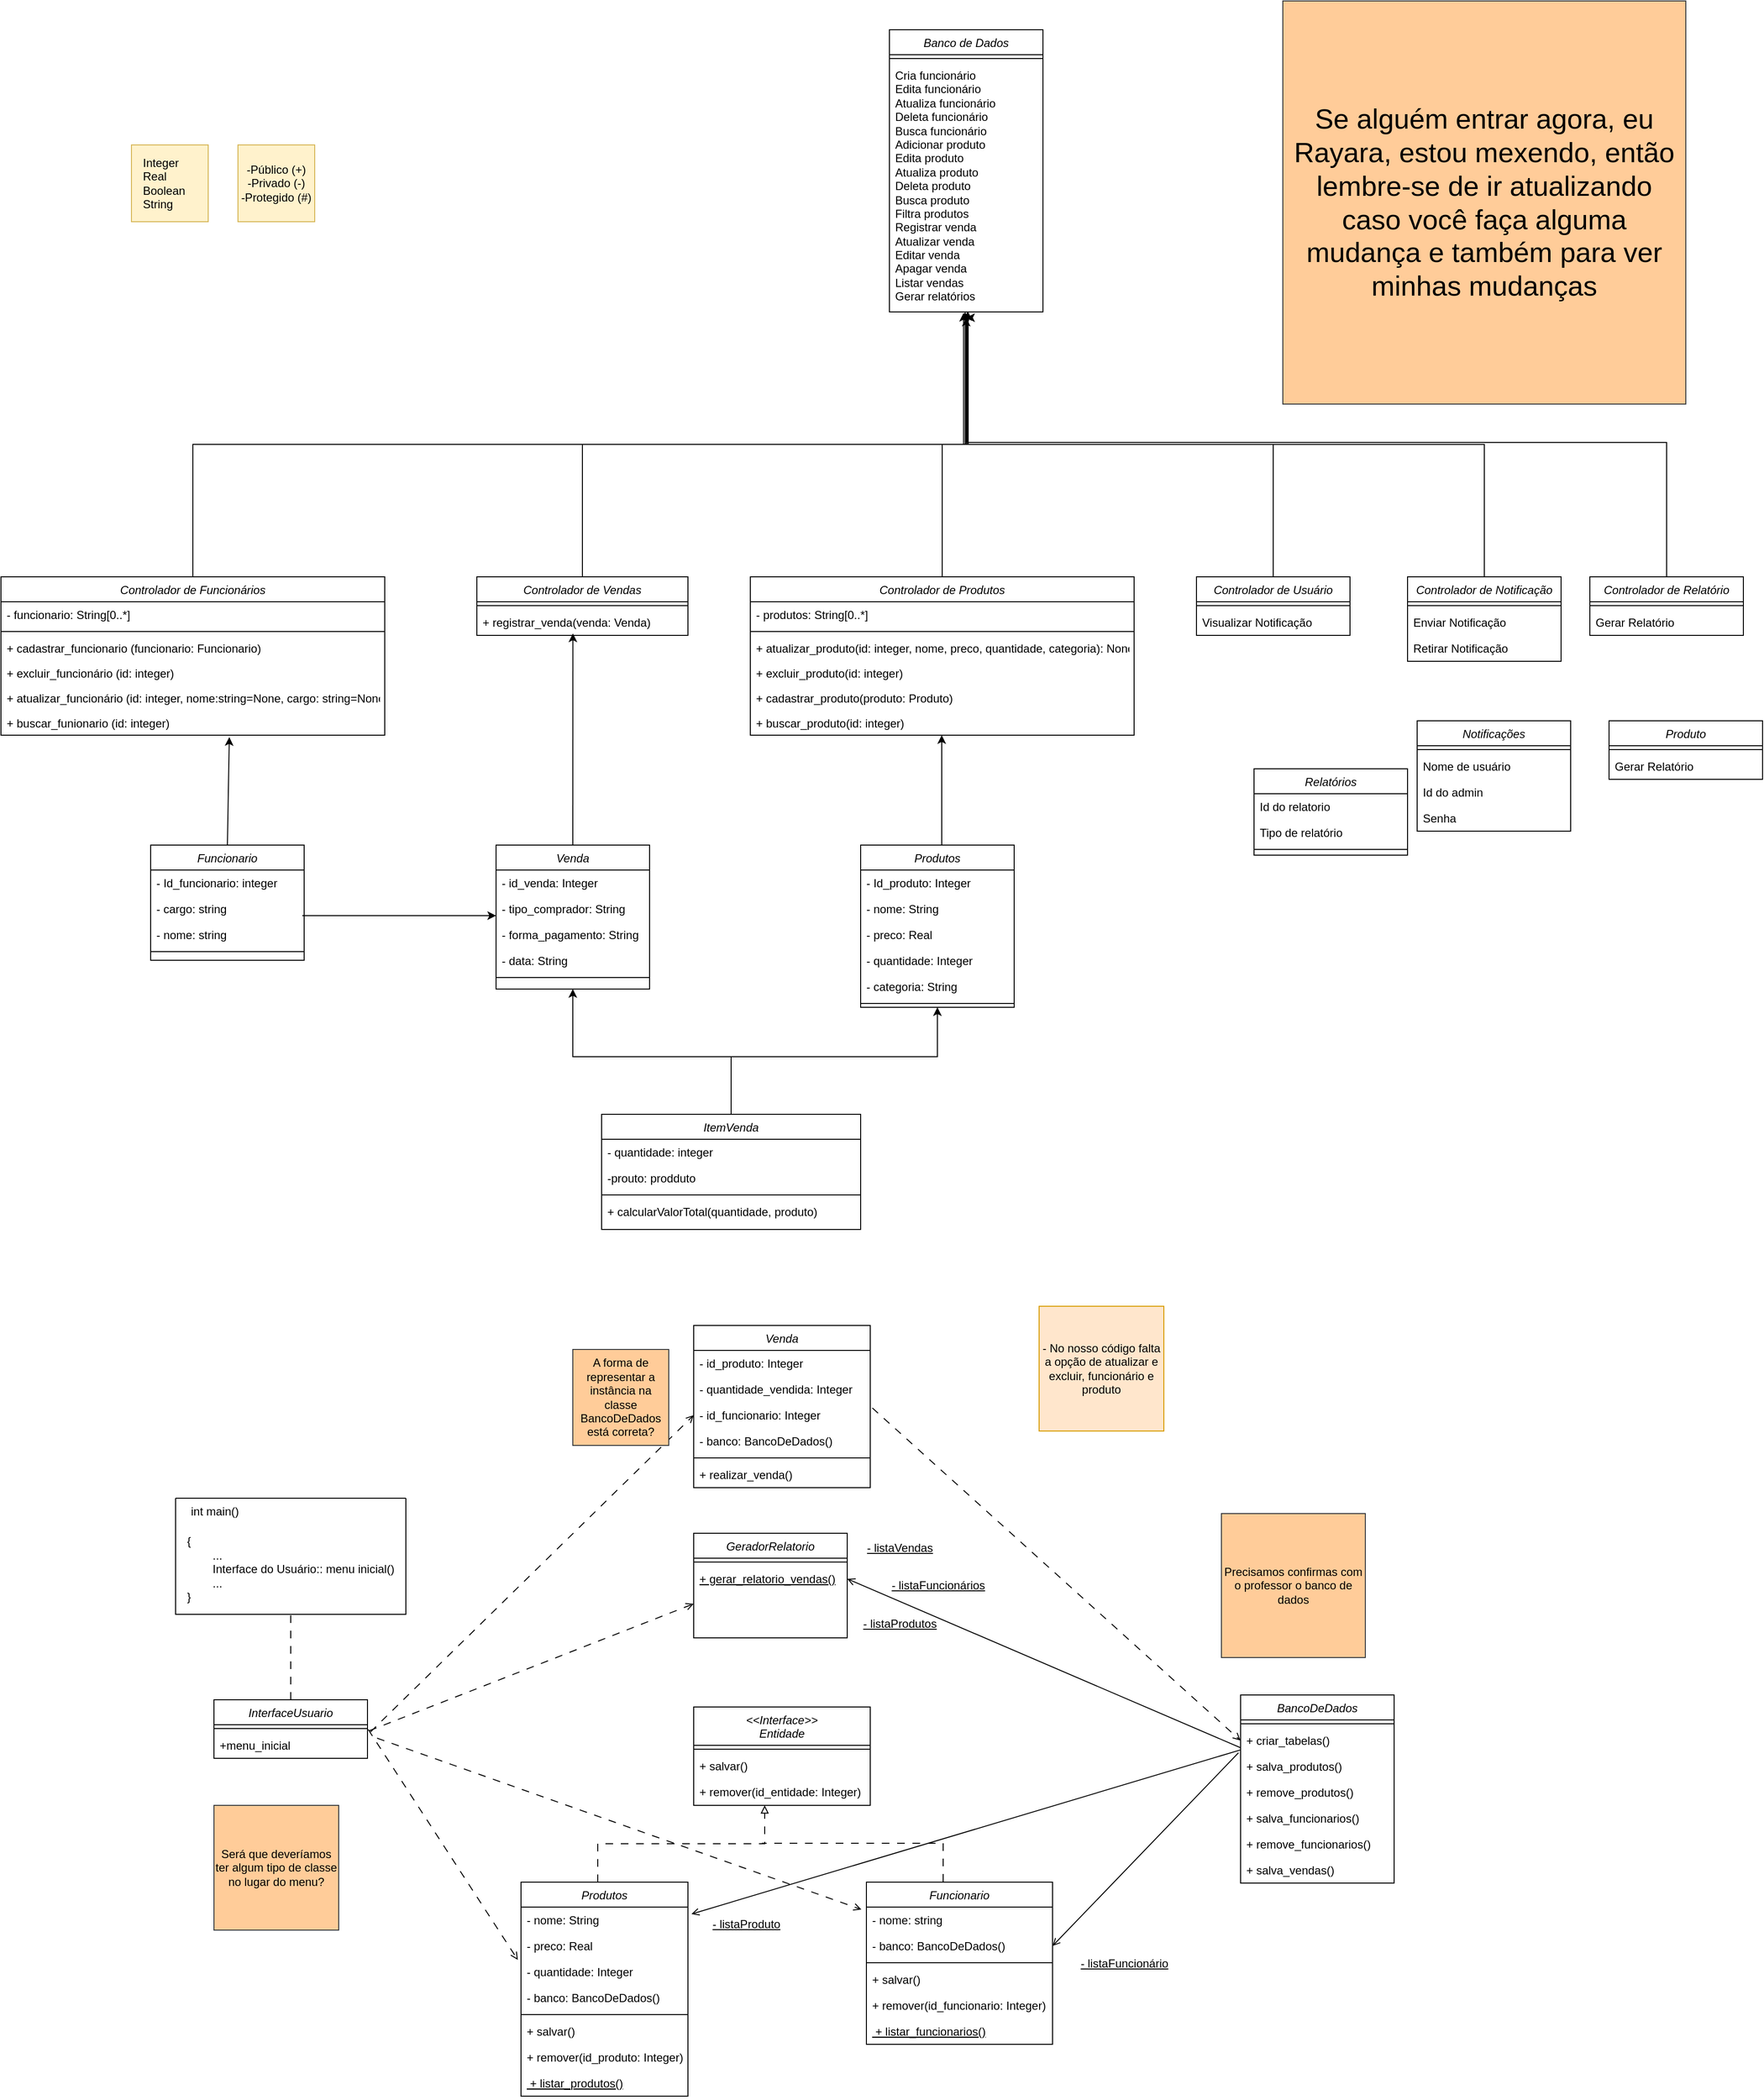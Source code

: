<mxfile version="24.8.9">
  <diagram id="C5RBs43oDa-KdzZeNtuy" name="Page-1">
    <mxGraphModel dx="878" dy="1684" grid="1" gridSize="10" guides="1" tooltips="1" connect="1" arrows="1" fold="1" page="1" pageScale="1" pageWidth="827" pageHeight="1169" math="0" shadow="0">
      <root>
        <mxCell id="WIyWlLk6GJQsqaUBKTNV-0" />
        <mxCell id="WIyWlLk6GJQsqaUBKTNV-1" parent="WIyWlLk6GJQsqaUBKTNV-0" />
        <mxCell id="_I3wtdHXXXUd3-tB5gvO-0" value="Controlador de Produtos" style="swimlane;fontStyle=2;align=center;verticalAlign=top;childLayout=stackLayout;horizontal=1;startSize=26;horizontalStack=0;resizeParent=1;resizeLast=0;collapsible=1;marginBottom=0;rounded=0;shadow=0;strokeWidth=1;" parent="WIyWlLk6GJQsqaUBKTNV-1" vertex="1">
          <mxGeometry x="795" y="160" width="400" height="165" as="geometry">
            <mxRectangle x="230" y="140" width="160" height="26" as="alternateBounds" />
          </mxGeometry>
        </mxCell>
        <mxCell id="_I3wtdHXXXUd3-tB5gvO-1" value="- produtos: String[0..*]" style="text;strokeColor=none;fillColor=none;align=left;verticalAlign=top;spacingLeft=4;spacingRight=4;overflow=hidden;rotatable=0;points=[[0,0.5],[1,0.5]];portConstraint=eastwest;" parent="_I3wtdHXXXUd3-tB5gvO-0" vertex="1">
          <mxGeometry y="26" width="400" height="27" as="geometry" />
        </mxCell>
        <mxCell id="_I3wtdHXXXUd3-tB5gvO-2" value="" style="line;html=1;strokeWidth=1;align=left;verticalAlign=middle;spacingTop=-1;spacingLeft=3;spacingRight=3;rotatable=0;labelPosition=right;points=[];portConstraint=eastwest;" parent="_I3wtdHXXXUd3-tB5gvO-0" vertex="1">
          <mxGeometry y="53" width="400" height="8" as="geometry" />
        </mxCell>
        <mxCell id="_I3wtdHXXXUd3-tB5gvO-3" value="+ atualizar_produto(id: integer, nome, preco, quantidade, categoria): None" style="text;align=left;verticalAlign=top;spacingLeft=4;spacingRight=4;overflow=hidden;rotatable=0;points=[[0,0.5],[1,0.5]];portConstraint=eastwest;rounded=0;shadow=0;html=0;" parent="_I3wtdHXXXUd3-tB5gvO-0" vertex="1">
          <mxGeometry y="61" width="400" height="26" as="geometry" />
        </mxCell>
        <mxCell id="_I3wtdHXXXUd3-tB5gvO-4" value="+ excluir_produto(id: integer)" style="text;align=left;verticalAlign=top;spacingLeft=4;spacingRight=4;overflow=hidden;rotatable=0;points=[[0,0.5],[1,0.5]];portConstraint=eastwest;rounded=0;shadow=0;html=0;" parent="_I3wtdHXXXUd3-tB5gvO-0" vertex="1">
          <mxGeometry y="87" width="400" height="26" as="geometry" />
        </mxCell>
        <mxCell id="_I3wtdHXXXUd3-tB5gvO-5" value="+ cadastrar_produto(produto: Produto)" style="text;align=left;verticalAlign=top;spacingLeft=4;spacingRight=4;overflow=hidden;rotatable=0;points=[[0,0.5],[1,0.5]];portConstraint=eastwest;" parent="_I3wtdHXXXUd3-tB5gvO-0" vertex="1">
          <mxGeometry y="113" width="400" height="26" as="geometry" />
        </mxCell>
        <mxCell id="_I3wtdHXXXUd3-tB5gvO-6" value="+ buscar_produto(id: integer) " style="text;align=left;verticalAlign=top;spacingLeft=4;spacingRight=4;overflow=hidden;rotatable=0;points=[[0,0.5],[1,0.5]];portConstraint=eastwest;" parent="_I3wtdHXXXUd3-tB5gvO-0" vertex="1">
          <mxGeometry y="139" width="400" height="26" as="geometry" />
        </mxCell>
        <mxCell id="_I3wtdHXXXUd3-tB5gvO-7" value="Controlador de Funcionários" style="swimlane;fontStyle=2;align=center;verticalAlign=top;childLayout=stackLayout;horizontal=1;startSize=26;horizontalStack=0;resizeParent=1;resizeLast=0;collapsible=1;marginBottom=0;rounded=0;shadow=0;strokeWidth=1;" parent="WIyWlLk6GJQsqaUBKTNV-1" vertex="1">
          <mxGeometry x="14" y="160" width="400" height="165" as="geometry">
            <mxRectangle x="230" y="140" width="160" height="26" as="alternateBounds" />
          </mxGeometry>
        </mxCell>
        <mxCell id="_I3wtdHXXXUd3-tB5gvO-8" value="- funcionario: String[0..*]" style="text;strokeColor=none;fillColor=none;align=left;verticalAlign=top;spacingLeft=4;spacingRight=4;overflow=hidden;rotatable=0;points=[[0,0.5],[1,0.5]];portConstraint=eastwest;" parent="_I3wtdHXXXUd3-tB5gvO-7" vertex="1">
          <mxGeometry y="26" width="400" height="27" as="geometry" />
        </mxCell>
        <mxCell id="_I3wtdHXXXUd3-tB5gvO-9" value="" style="line;html=1;strokeWidth=1;align=left;verticalAlign=middle;spacingTop=-1;spacingLeft=3;spacingRight=3;rotatable=0;labelPosition=right;points=[];portConstraint=eastwest;" parent="_I3wtdHXXXUd3-tB5gvO-7" vertex="1">
          <mxGeometry y="53" width="400" height="8" as="geometry" />
        </mxCell>
        <mxCell id="_I3wtdHXXXUd3-tB5gvO-10" value="+ cadastrar_funcionario (funcionario: Funcionario)" style="text;align=left;verticalAlign=top;spacingLeft=4;spacingRight=4;overflow=hidden;rotatable=0;points=[[0,0.5],[1,0.5]];portConstraint=eastwest;" parent="_I3wtdHXXXUd3-tB5gvO-7" vertex="1">
          <mxGeometry y="61" width="400" height="26" as="geometry" />
        </mxCell>
        <mxCell id="_I3wtdHXXXUd3-tB5gvO-11" value="+ excluir_funcionário (id: integer)" style="text;align=left;verticalAlign=top;spacingLeft=4;spacingRight=4;overflow=hidden;rotatable=0;points=[[0,0.5],[1,0.5]];portConstraint=eastwest;rounded=0;shadow=0;html=0;" parent="_I3wtdHXXXUd3-tB5gvO-7" vertex="1">
          <mxGeometry y="87" width="400" height="26" as="geometry" />
        </mxCell>
        <mxCell id="_I3wtdHXXXUd3-tB5gvO-12" value="+ atualizar_funcionário (id: integer, nome:string=None, cargo: string=None)" style="text;align=left;verticalAlign=top;spacingLeft=4;spacingRight=4;overflow=hidden;rotatable=0;points=[[0,0.5],[1,0.5]];portConstraint=eastwest;rounded=0;shadow=0;html=0;" parent="_I3wtdHXXXUd3-tB5gvO-7" vertex="1">
          <mxGeometry y="113" width="400" height="26" as="geometry" />
        </mxCell>
        <mxCell id="_I3wtdHXXXUd3-tB5gvO-13" value="+ buscar_funionario (id: integer)" style="text;align=left;verticalAlign=top;spacingLeft=4;spacingRight=4;overflow=hidden;rotatable=0;points=[[0,0.5],[1,0.5]];portConstraint=eastwest;rounded=0;shadow=0;html=0;" parent="_I3wtdHXXXUd3-tB5gvO-7" vertex="1">
          <mxGeometry y="139" width="400" height="26" as="geometry" />
        </mxCell>
        <mxCell id="_I3wtdHXXXUd3-tB5gvO-14" value="Controlador de Vendas" style="swimlane;fontStyle=2;align=center;verticalAlign=top;childLayout=stackLayout;horizontal=1;startSize=26;horizontalStack=0;resizeParent=1;resizeLast=0;collapsible=1;marginBottom=0;rounded=0;shadow=0;strokeWidth=1;" parent="WIyWlLk6GJQsqaUBKTNV-1" vertex="1">
          <mxGeometry x="510" y="160" width="220" height="61" as="geometry">
            <mxRectangle x="240" y="200" width="160" height="26" as="alternateBounds" />
          </mxGeometry>
        </mxCell>
        <mxCell id="_I3wtdHXXXUd3-tB5gvO-15" value="" style="line;html=1;strokeWidth=1;align=left;verticalAlign=middle;spacingTop=-1;spacingLeft=3;spacingRight=3;rotatable=0;labelPosition=right;points=[];portConstraint=eastwest;" parent="_I3wtdHXXXUd3-tB5gvO-14" vertex="1">
          <mxGeometry y="26" width="220" height="8" as="geometry" />
        </mxCell>
        <mxCell id="_I3wtdHXXXUd3-tB5gvO-16" value="+ registrar_venda(venda: Venda)" style="text;strokeColor=none;fillColor=none;align=left;verticalAlign=top;spacingLeft=4;spacingRight=4;overflow=hidden;rotatable=0;points=[[0,0.5],[1,0.5]];portConstraint=eastwest;" parent="_I3wtdHXXXUd3-tB5gvO-14" vertex="1">
          <mxGeometry y="34" width="220" height="27" as="geometry" />
        </mxCell>
        <mxCell id="_I3wtdHXXXUd3-tB5gvO-17" value="Controlador de Notificação" style="swimlane;fontStyle=2;align=center;verticalAlign=top;childLayout=stackLayout;horizontal=1;startSize=26;horizontalStack=0;resizeParent=1;resizeLast=0;collapsible=1;marginBottom=0;rounded=0;shadow=0;strokeWidth=1;" parent="WIyWlLk6GJQsqaUBKTNV-1" vertex="1">
          <mxGeometry x="1480" y="160" width="160" height="88" as="geometry">
            <mxRectangle x="240" y="200" width="160" height="26" as="alternateBounds" />
          </mxGeometry>
        </mxCell>
        <mxCell id="_I3wtdHXXXUd3-tB5gvO-18" value="" style="line;html=1;strokeWidth=1;align=left;verticalAlign=middle;spacingTop=-1;spacingLeft=3;spacingRight=3;rotatable=0;labelPosition=right;points=[];portConstraint=eastwest;" parent="_I3wtdHXXXUd3-tB5gvO-17" vertex="1">
          <mxGeometry y="26" width="160" height="8" as="geometry" />
        </mxCell>
        <mxCell id="_I3wtdHXXXUd3-tB5gvO-19" value="Enviar Notificação" style="text;strokeColor=none;fillColor=none;align=left;verticalAlign=top;spacingLeft=4;spacingRight=4;overflow=hidden;rotatable=0;points=[[0,0.5],[1,0.5]];portConstraint=eastwest;" parent="_I3wtdHXXXUd3-tB5gvO-17" vertex="1">
          <mxGeometry y="34" width="160" height="27" as="geometry" />
        </mxCell>
        <mxCell id="_I3wtdHXXXUd3-tB5gvO-20" value="Retirar Notificação" style="text;strokeColor=none;fillColor=none;align=left;verticalAlign=top;spacingLeft=4;spacingRight=4;overflow=hidden;rotatable=0;points=[[0,0.5],[1,0.5]];portConstraint=eastwest;" parent="_I3wtdHXXXUd3-tB5gvO-17" vertex="1">
          <mxGeometry y="61" width="160" height="27" as="geometry" />
        </mxCell>
        <mxCell id="_I3wtdHXXXUd3-tB5gvO-21" value="Controlador de Usuário" style="swimlane;fontStyle=2;align=center;verticalAlign=top;childLayout=stackLayout;horizontal=1;startSize=26;horizontalStack=0;resizeParent=1;resizeLast=0;collapsible=1;marginBottom=0;rounded=0;shadow=0;strokeWidth=1;" parent="WIyWlLk6GJQsqaUBKTNV-1" vertex="1">
          <mxGeometry x="1260" y="160" width="160" height="61" as="geometry">
            <mxRectangle x="240" y="200" width="160" height="26" as="alternateBounds" />
          </mxGeometry>
        </mxCell>
        <mxCell id="_I3wtdHXXXUd3-tB5gvO-22" value="" style="line;html=1;strokeWidth=1;align=left;verticalAlign=middle;spacingTop=-1;spacingLeft=3;spacingRight=3;rotatable=0;labelPosition=right;points=[];portConstraint=eastwest;" parent="_I3wtdHXXXUd3-tB5gvO-21" vertex="1">
          <mxGeometry y="26" width="160" height="8" as="geometry" />
        </mxCell>
        <mxCell id="_I3wtdHXXXUd3-tB5gvO-23" value="Visualizar Notificação" style="text;strokeColor=none;fillColor=none;align=left;verticalAlign=top;spacingLeft=4;spacingRight=4;overflow=hidden;rotatable=0;points=[[0,0.5],[1,0.5]];portConstraint=eastwest;" parent="_I3wtdHXXXUd3-tB5gvO-21" vertex="1">
          <mxGeometry y="34" width="160" height="27" as="geometry" />
        </mxCell>
        <mxCell id="I9rmAQICTZ3IYjPyF-Hz-8" style="edgeStyle=orthogonalEdgeStyle;rounded=0;orthogonalLoop=1;jettySize=auto;html=1;" parent="WIyWlLk6GJQsqaUBKTNV-1" source="_I3wtdHXXXUd3-tB5gvO-24" edge="1">
          <mxGeometry relative="1" as="geometry">
            <mxPoint x="1020" y="-110.0" as="targetPoint" />
            <Array as="points">
              <mxPoint x="1750" y="20" />
              <mxPoint x="1021" y="20" />
              <mxPoint x="1021" y="-110" />
            </Array>
          </mxGeometry>
        </mxCell>
        <mxCell id="_I3wtdHXXXUd3-tB5gvO-24" value="Controlador de Relatório" style="swimlane;fontStyle=2;align=center;verticalAlign=top;childLayout=stackLayout;horizontal=1;startSize=26;horizontalStack=0;resizeParent=1;resizeLast=0;collapsible=1;marginBottom=0;rounded=0;shadow=0;strokeWidth=1;" parent="WIyWlLk6GJQsqaUBKTNV-1" vertex="1">
          <mxGeometry x="1670" y="160" width="160" height="61" as="geometry">
            <mxRectangle x="230" y="140" width="160" height="26" as="alternateBounds" />
          </mxGeometry>
        </mxCell>
        <mxCell id="_I3wtdHXXXUd3-tB5gvO-25" value="" style="line;html=1;strokeWidth=1;align=left;verticalAlign=middle;spacingTop=-1;spacingLeft=3;spacingRight=3;rotatable=0;labelPosition=right;points=[];portConstraint=eastwest;" parent="_I3wtdHXXXUd3-tB5gvO-24" vertex="1">
          <mxGeometry y="26" width="160" height="8" as="geometry" />
        </mxCell>
        <mxCell id="_I3wtdHXXXUd3-tB5gvO-26" value="Gerar Relatório" style="text;strokeColor=none;fillColor=none;align=left;verticalAlign=top;spacingLeft=4;spacingRight=4;overflow=hidden;rotatable=0;points=[[0,0.5],[1,0.5]];portConstraint=eastwest;" parent="_I3wtdHXXXUd3-tB5gvO-24" vertex="1">
          <mxGeometry y="34" width="160" height="27" as="geometry" />
        </mxCell>
        <mxCell id="_I3wtdHXXXUd3-tB5gvO-27" value="Notificações" style="swimlane;fontStyle=2;align=center;verticalAlign=top;childLayout=stackLayout;horizontal=1;startSize=26;horizontalStack=0;resizeParent=1;resizeLast=0;collapsible=1;marginBottom=0;rounded=0;shadow=0;strokeWidth=1;" parent="WIyWlLk6GJQsqaUBKTNV-1" vertex="1">
          <mxGeometry x="1490" y="310" width="160" height="115" as="geometry">
            <mxRectangle x="240" y="200" width="160" height="26" as="alternateBounds" />
          </mxGeometry>
        </mxCell>
        <mxCell id="_I3wtdHXXXUd3-tB5gvO-28" value="" style="line;html=1;strokeWidth=1;align=left;verticalAlign=middle;spacingTop=-1;spacingLeft=3;spacingRight=3;rotatable=0;labelPosition=right;points=[];portConstraint=eastwest;" parent="_I3wtdHXXXUd3-tB5gvO-27" vertex="1">
          <mxGeometry y="26" width="160" height="8" as="geometry" />
        </mxCell>
        <mxCell id="_I3wtdHXXXUd3-tB5gvO-29" value="Nome de usuário" style="text;strokeColor=none;fillColor=none;align=left;verticalAlign=top;spacingLeft=4;spacingRight=4;overflow=hidden;rotatable=0;points=[[0,0.5],[1,0.5]];portConstraint=eastwest;" parent="_I3wtdHXXXUd3-tB5gvO-27" vertex="1">
          <mxGeometry y="34" width="160" height="27" as="geometry" />
        </mxCell>
        <mxCell id="_I3wtdHXXXUd3-tB5gvO-30" value="Id do admin" style="text;strokeColor=none;fillColor=none;align=left;verticalAlign=top;spacingLeft=4;spacingRight=4;overflow=hidden;rotatable=0;points=[[0,0.5],[1,0.5]];portConstraint=eastwest;" parent="_I3wtdHXXXUd3-tB5gvO-27" vertex="1">
          <mxGeometry y="61" width="160" height="27" as="geometry" />
        </mxCell>
        <mxCell id="_I3wtdHXXXUd3-tB5gvO-31" value="Senha" style="text;strokeColor=none;fillColor=none;align=left;verticalAlign=top;spacingLeft=4;spacingRight=4;overflow=hidden;rotatable=0;points=[[0,0.5],[1,0.5]];portConstraint=eastwest;" parent="_I3wtdHXXXUd3-tB5gvO-27" vertex="1">
          <mxGeometry y="88" width="160" height="27" as="geometry" />
        </mxCell>
        <mxCell id="_I3wtdHXXXUd3-tB5gvO-32" value="Venda" style="swimlane;fontStyle=2;align=center;verticalAlign=top;childLayout=stackLayout;horizontal=1;startSize=26;horizontalStack=0;resizeParent=1;resizeLast=0;collapsible=1;marginBottom=0;rounded=0;shadow=0;strokeWidth=1;" parent="WIyWlLk6GJQsqaUBKTNV-1" vertex="1">
          <mxGeometry x="530" y="439.5" width="160" height="150" as="geometry">
            <mxRectangle x="230" y="140" width="160" height="26" as="alternateBounds" />
          </mxGeometry>
        </mxCell>
        <mxCell id="_I3wtdHXXXUd3-tB5gvO-33" value="- id_venda: Integer" style="text;strokeColor=none;fillColor=none;align=left;verticalAlign=top;spacingLeft=4;spacingRight=4;overflow=hidden;rotatable=0;points=[[0,0.5],[1,0.5]];portConstraint=eastwest;" parent="_I3wtdHXXXUd3-tB5gvO-32" vertex="1">
          <mxGeometry y="26" width="160" height="27" as="geometry" />
        </mxCell>
        <mxCell id="_I3wtdHXXXUd3-tB5gvO-34" value="- tipo_comprador: String" style="text;strokeColor=none;fillColor=none;align=left;verticalAlign=top;spacingLeft=4;spacingRight=4;overflow=hidden;rotatable=0;points=[[0,0.5],[1,0.5]];portConstraint=eastwest;" parent="_I3wtdHXXXUd3-tB5gvO-32" vertex="1">
          <mxGeometry y="53" width="160" height="27" as="geometry" />
        </mxCell>
        <mxCell id="_I3wtdHXXXUd3-tB5gvO-35" value="- forma_pagamento: String" style="text;strokeColor=none;fillColor=none;align=left;verticalAlign=top;spacingLeft=4;spacingRight=4;overflow=hidden;rotatable=0;points=[[0,0.5],[1,0.5]];portConstraint=eastwest;" parent="_I3wtdHXXXUd3-tB5gvO-32" vertex="1">
          <mxGeometry y="80" width="160" height="27" as="geometry" />
        </mxCell>
        <mxCell id="_I3wtdHXXXUd3-tB5gvO-36" value="- data: String" style="text;strokeColor=none;fillColor=none;align=left;verticalAlign=top;spacingLeft=4;spacingRight=4;overflow=hidden;rotatable=0;points=[[0,0.5],[1,0.5]];portConstraint=eastwest;" parent="_I3wtdHXXXUd3-tB5gvO-32" vertex="1">
          <mxGeometry y="107" width="160" height="27" as="geometry" />
        </mxCell>
        <mxCell id="_I3wtdHXXXUd3-tB5gvO-37" value="" style="line;html=1;strokeWidth=1;align=left;verticalAlign=middle;spacingTop=-1;spacingLeft=3;spacingRight=3;rotatable=0;labelPosition=right;points=[];portConstraint=eastwest;" parent="_I3wtdHXXXUd3-tB5gvO-32" vertex="1">
          <mxGeometry y="134" width="160" height="8" as="geometry" />
        </mxCell>
        <mxCell id="_I3wtdHXXXUd3-tB5gvO-38" value="Produtos" style="swimlane;fontStyle=2;align=center;verticalAlign=top;childLayout=stackLayout;horizontal=1;startSize=26;horizontalStack=0;resizeParent=1;resizeLast=0;collapsible=1;marginBottom=0;rounded=0;shadow=0;strokeWidth=1;" parent="WIyWlLk6GJQsqaUBKTNV-1" vertex="1">
          <mxGeometry x="910" y="439.5" width="160" height="169" as="geometry">
            <mxRectangle x="230" y="140" width="160" height="26" as="alternateBounds" />
          </mxGeometry>
        </mxCell>
        <mxCell id="_I3wtdHXXXUd3-tB5gvO-39" value="- Id_produto: Integer" style="text;strokeColor=none;fillColor=none;align=left;verticalAlign=top;spacingLeft=4;spacingRight=4;overflow=hidden;rotatable=0;points=[[0,0.5],[1,0.5]];portConstraint=eastwest;" parent="_I3wtdHXXXUd3-tB5gvO-38" vertex="1">
          <mxGeometry y="26" width="160" height="27" as="geometry" />
        </mxCell>
        <mxCell id="_I3wtdHXXXUd3-tB5gvO-40" value="- nome: String" style="text;strokeColor=none;fillColor=none;align=left;verticalAlign=top;spacingLeft=4;spacingRight=4;overflow=hidden;rotatable=0;points=[[0,0.5],[1,0.5]];portConstraint=eastwest;" parent="_I3wtdHXXXUd3-tB5gvO-38" vertex="1">
          <mxGeometry y="53" width="160" height="27" as="geometry" />
        </mxCell>
        <mxCell id="_I3wtdHXXXUd3-tB5gvO-41" value="- preco: Real" style="text;strokeColor=none;fillColor=none;align=left;verticalAlign=top;spacingLeft=4;spacingRight=4;overflow=hidden;rotatable=0;points=[[0,0.5],[1,0.5]];portConstraint=eastwest;" parent="_I3wtdHXXXUd3-tB5gvO-38" vertex="1">
          <mxGeometry y="80" width="160" height="27" as="geometry" />
        </mxCell>
        <mxCell id="_I3wtdHXXXUd3-tB5gvO-42" value="- quantidade: Integer" style="text;strokeColor=none;fillColor=none;align=left;verticalAlign=top;spacingLeft=4;spacingRight=4;overflow=hidden;rotatable=0;points=[[0,0.5],[1,0.5]];portConstraint=eastwest;" parent="_I3wtdHXXXUd3-tB5gvO-38" vertex="1">
          <mxGeometry y="107" width="160" height="27" as="geometry" />
        </mxCell>
        <mxCell id="_I3wtdHXXXUd3-tB5gvO-43" value="- categoria: String" style="text;strokeColor=none;fillColor=none;align=left;verticalAlign=top;spacingLeft=4;spacingRight=4;overflow=hidden;rotatable=0;points=[[0,0.5],[1,0.5]];portConstraint=eastwest;" parent="_I3wtdHXXXUd3-tB5gvO-38" vertex="1">
          <mxGeometry y="134" width="160" height="27" as="geometry" />
        </mxCell>
        <mxCell id="_I3wtdHXXXUd3-tB5gvO-44" value="" style="line;html=1;strokeWidth=1;align=left;verticalAlign=middle;spacingTop=-1;spacingLeft=3;spacingRight=3;rotatable=0;labelPosition=right;points=[];portConstraint=eastwest;" parent="_I3wtdHXXXUd3-tB5gvO-38" vertex="1">
          <mxGeometry y="161" width="160" height="8" as="geometry" />
        </mxCell>
        <mxCell id="_I3wtdHXXXUd3-tB5gvO-45" value="Funcionario" style="swimlane;fontStyle=2;align=center;verticalAlign=top;childLayout=stackLayout;horizontal=1;startSize=26;horizontalStack=0;resizeParent=1;resizeLast=0;collapsible=1;marginBottom=0;rounded=0;shadow=0;strokeWidth=1;" parent="WIyWlLk6GJQsqaUBKTNV-1" vertex="1">
          <mxGeometry x="170" y="439.5" width="160" height="120" as="geometry">
            <mxRectangle x="230" y="140" width="160" height="26" as="alternateBounds" />
          </mxGeometry>
        </mxCell>
        <mxCell id="_I3wtdHXXXUd3-tB5gvO-46" value="- Id_funcionario: integer" style="text;strokeColor=none;fillColor=none;align=left;verticalAlign=top;spacingLeft=4;spacingRight=4;overflow=hidden;rotatable=0;points=[[0,0.5],[1,0.5]];portConstraint=eastwest;" parent="_I3wtdHXXXUd3-tB5gvO-45" vertex="1">
          <mxGeometry y="26" width="160" height="27" as="geometry" />
        </mxCell>
        <mxCell id="_I3wtdHXXXUd3-tB5gvO-47" value="- cargo: string" style="text;strokeColor=none;fillColor=none;align=left;verticalAlign=top;spacingLeft=4;spacingRight=4;overflow=hidden;rotatable=0;points=[[0,0.5],[1,0.5]];portConstraint=eastwest;" parent="_I3wtdHXXXUd3-tB5gvO-45" vertex="1">
          <mxGeometry y="53" width="160" height="27" as="geometry" />
        </mxCell>
        <mxCell id="_I3wtdHXXXUd3-tB5gvO-48" value="- nome: string" style="text;strokeColor=none;fillColor=none;align=left;verticalAlign=top;spacingLeft=4;spacingRight=4;overflow=hidden;rotatable=0;points=[[0,0.5],[1,0.5]];portConstraint=eastwest;" parent="_I3wtdHXXXUd3-tB5gvO-45" vertex="1">
          <mxGeometry y="80" width="160" height="27" as="geometry" />
        </mxCell>
        <mxCell id="_I3wtdHXXXUd3-tB5gvO-49" value="" style="line;html=1;strokeWidth=1;align=left;verticalAlign=middle;spacingTop=-1;spacingLeft=3;spacingRight=3;rotatable=0;labelPosition=right;points=[];portConstraint=eastwest;" parent="_I3wtdHXXXUd3-tB5gvO-45" vertex="1">
          <mxGeometry y="107" width="160" height="8" as="geometry" />
        </mxCell>
        <mxCell id="_I3wtdHXXXUd3-tB5gvO-224" value="" style="whiteSpace=wrap;html=1;aspect=fixed;fillColor=#fff2cc;strokeColor=#d6b656;" parent="WIyWlLk6GJQsqaUBKTNV-1" vertex="1">
          <mxGeometry x="150" y="-290" width="80" height="80" as="geometry" />
        </mxCell>
        <mxCell id="_I3wtdHXXXUd3-tB5gvO-223" value="Integer&lt;div&gt;Real&lt;/div&gt;&lt;div&gt;Boolean&lt;/div&gt;&lt;div&gt;String&lt;/div&gt;" style="text;html=1;align=left;verticalAlign=middle;whiteSpace=wrap;rounded=0;" parent="WIyWlLk6GJQsqaUBKTNV-1" vertex="1">
          <mxGeometry x="160" y="-280" width="60" height="60" as="geometry" />
        </mxCell>
        <mxCell id="_I3wtdHXXXUd3-tB5gvO-52" value="Relatórios" style="swimlane;fontStyle=2;align=center;verticalAlign=top;childLayout=stackLayout;horizontal=1;startSize=26;horizontalStack=0;resizeParent=1;resizeLast=0;collapsible=1;marginBottom=0;rounded=0;shadow=0;strokeWidth=1;" parent="WIyWlLk6GJQsqaUBKTNV-1" vertex="1">
          <mxGeometry x="1320" y="360" width="160" height="90" as="geometry">
            <mxRectangle x="230" y="140" width="160" height="26" as="alternateBounds" />
          </mxGeometry>
        </mxCell>
        <mxCell id="_I3wtdHXXXUd3-tB5gvO-53" value="Id do relatorio" style="text;strokeColor=none;fillColor=none;align=left;verticalAlign=top;spacingLeft=4;spacingRight=4;overflow=hidden;rotatable=0;points=[[0,0.5],[1,0.5]];portConstraint=eastwest;" parent="_I3wtdHXXXUd3-tB5gvO-52" vertex="1">
          <mxGeometry y="26" width="160" height="27" as="geometry" />
        </mxCell>
        <mxCell id="_I3wtdHXXXUd3-tB5gvO-54" value="Tipo de relatório" style="text;strokeColor=none;fillColor=none;align=left;verticalAlign=top;spacingLeft=4;spacingRight=4;overflow=hidden;rotatable=0;points=[[0,0.5],[1,0.5]];portConstraint=eastwest;" parent="_I3wtdHXXXUd3-tB5gvO-52" vertex="1">
          <mxGeometry y="53" width="160" height="27" as="geometry" />
        </mxCell>
        <mxCell id="_I3wtdHXXXUd3-tB5gvO-55" value="" style="line;html=1;strokeWidth=1;align=left;verticalAlign=middle;spacingTop=-1;spacingLeft=3;spacingRight=3;rotatable=0;labelPosition=right;points=[];portConstraint=eastwest;" parent="_I3wtdHXXXUd3-tB5gvO-52" vertex="1">
          <mxGeometry y="80" width="160" height="8" as="geometry" />
        </mxCell>
        <mxCell id="_I3wtdHXXXUd3-tB5gvO-50" value="" style="whiteSpace=wrap;html=1;aspect=fixed;fillColor=#fff2cc;strokeColor=#d6b656;" parent="WIyWlLk6GJQsqaUBKTNV-1" vertex="1">
          <mxGeometry x="150" y="-290" width="80" height="80" as="geometry" />
        </mxCell>
        <mxCell id="_I3wtdHXXXUd3-tB5gvO-56" value="Banco de Dados" style="swimlane;fontStyle=2;align=center;verticalAlign=top;childLayout=stackLayout;horizontal=1;startSize=26;horizontalStack=0;resizeParent=1;resizeLast=0;collapsible=1;marginBottom=0;rounded=0;shadow=0;strokeWidth=1;" parent="WIyWlLk6GJQsqaUBKTNV-1" vertex="1">
          <mxGeometry x="940" y="-410" width="160" height="294" as="geometry">
            <mxRectangle x="230" y="140" width="160" height="26" as="alternateBounds" />
          </mxGeometry>
        </mxCell>
        <mxCell id="_I3wtdHXXXUd3-tB5gvO-57" value="" style="line;html=1;strokeWidth=1;align=left;verticalAlign=middle;spacingTop=-1;spacingLeft=3;spacingRight=3;rotatable=0;labelPosition=right;points=[];portConstraint=eastwest;" parent="_I3wtdHXXXUd3-tB5gvO-56" vertex="1">
          <mxGeometry y="26" width="160" height="8" as="geometry" />
        </mxCell>
        <mxCell id="_I3wtdHXXXUd3-tB5gvO-58" value="Cria funcionário&lt;div&gt;Edita funcionário&lt;/div&gt;&lt;div&gt;Atualiza funcionário&lt;/div&gt;&lt;div&gt;Deleta funcionário&lt;/div&gt;&lt;div&gt;Busca funcionário&lt;/div&gt;&lt;div&gt;Adicionar produto&lt;/div&gt;&lt;div&gt;Edita produto&lt;/div&gt;&lt;div&gt;Atualiza produto&lt;/div&gt;&lt;div&gt;Deleta produto&lt;/div&gt;&lt;div&gt;Busca produto&lt;/div&gt;&lt;div&gt;Filtra produtos&lt;/div&gt;&lt;div&gt;Registrar venda&lt;/div&gt;&lt;div&gt;Atualizar venda&lt;/div&gt;&lt;div&gt;Editar venda&lt;/div&gt;&lt;div&gt;Apagar venda&lt;/div&gt;&lt;div&gt;Listar vendas&lt;/div&gt;&lt;div&gt;Gerar relatórios&lt;/div&gt;" style="text;strokeColor=none;fillColor=none;align=left;verticalAlign=top;spacingLeft=4;spacingRight=4;overflow=hidden;rotatable=0;points=[[0,0.5],[1,0.5]];portConstraint=eastwest;whiteSpace=wrap;html=1;" parent="_I3wtdHXXXUd3-tB5gvO-56" vertex="1">
          <mxGeometry y="34" width="160" height="260" as="geometry" />
        </mxCell>
        <mxCell id="_I3wtdHXXXUd3-tB5gvO-51" value="Integer&lt;div&gt;Real&lt;/div&gt;&lt;div&gt;Boolean&lt;/div&gt;&lt;div&gt;String&lt;/div&gt;" style="text;html=1;align=left;verticalAlign=middle;whiteSpace=wrap;rounded=0;" parent="WIyWlLk6GJQsqaUBKTNV-1" vertex="1">
          <mxGeometry x="160" y="-280" width="60" height="60" as="geometry" />
        </mxCell>
        <mxCell id="_I3wtdHXXXUd3-tB5gvO-65" style="edgeStyle=orthogonalEdgeStyle;rounded=0;orthogonalLoop=1;jettySize=auto;html=1;entryX=0.5;entryY=1;entryDx=0;entryDy=0;" parent="WIyWlLk6GJQsqaUBKTNV-1" source="_I3wtdHXXXUd3-tB5gvO-67" target="_I3wtdHXXXUd3-tB5gvO-32" edge="1">
          <mxGeometry relative="1" as="geometry">
            <Array as="points">
              <mxPoint x="775" y="660" />
              <mxPoint x="610" y="660" />
            </Array>
          </mxGeometry>
        </mxCell>
        <mxCell id="_I3wtdHXXXUd3-tB5gvO-66" style="edgeStyle=orthogonalEdgeStyle;rounded=0;orthogonalLoop=1;jettySize=auto;html=1;entryX=0.5;entryY=1;entryDx=0;entryDy=0;" parent="WIyWlLk6GJQsqaUBKTNV-1" source="_I3wtdHXXXUd3-tB5gvO-67" target="_I3wtdHXXXUd3-tB5gvO-38" edge="1">
          <mxGeometry relative="1" as="geometry">
            <mxPoint x="990" y="630" as="targetPoint" />
            <Array as="points">
              <mxPoint x="775" y="660" />
              <mxPoint x="990" y="660" />
            </Array>
          </mxGeometry>
        </mxCell>
        <mxCell id="_I3wtdHXXXUd3-tB5gvO-67" value="ItemVenda" style="swimlane;fontStyle=2;align=center;verticalAlign=top;childLayout=stackLayout;horizontal=1;startSize=26;horizontalStack=0;resizeParent=1;resizeLast=0;collapsible=1;marginBottom=0;rounded=0;shadow=0;strokeWidth=1;" parent="WIyWlLk6GJQsqaUBKTNV-1" vertex="1">
          <mxGeometry x="640" y="720" width="270" height="120" as="geometry">
            <mxRectangle x="230" y="140" width="160" height="26" as="alternateBounds" />
          </mxGeometry>
        </mxCell>
        <mxCell id="_I3wtdHXXXUd3-tB5gvO-68" value="- quantidade: integer" style="text;strokeColor=none;fillColor=none;align=left;verticalAlign=top;spacingLeft=4;spacingRight=4;overflow=hidden;rotatable=0;points=[[0,0.5],[1,0.5]];portConstraint=eastwest;" parent="_I3wtdHXXXUd3-tB5gvO-67" vertex="1">
          <mxGeometry y="26" width="270" height="27" as="geometry" />
        </mxCell>
        <mxCell id="_I3wtdHXXXUd3-tB5gvO-69" value="-prouto: prodduto" style="text;strokeColor=none;fillColor=none;align=left;verticalAlign=top;spacingLeft=4;spacingRight=4;overflow=hidden;rotatable=0;points=[[0,0.5],[1,0.5]];portConstraint=eastwest;" parent="_I3wtdHXXXUd3-tB5gvO-67" vertex="1">
          <mxGeometry y="53" width="270" height="27" as="geometry" />
        </mxCell>
        <mxCell id="_I3wtdHXXXUd3-tB5gvO-70" value="" style="line;html=1;strokeWidth=1;align=left;verticalAlign=middle;spacingTop=-1;spacingLeft=3;spacingRight=3;rotatable=0;labelPosition=right;points=[];portConstraint=eastwest;" parent="_I3wtdHXXXUd3-tB5gvO-67" vertex="1">
          <mxGeometry y="80" width="270" height="8" as="geometry" />
        </mxCell>
        <mxCell id="_I3wtdHXXXUd3-tB5gvO-71" value="+ calcularValorTotal(quantidade, produto)" style="text;strokeColor=none;fillColor=none;align=left;verticalAlign=top;spacingLeft=4;spacingRight=4;overflow=hidden;rotatable=0;points=[[0,0.5],[1,0.5]];portConstraint=eastwest;" parent="_I3wtdHXXXUd3-tB5gvO-67" vertex="1">
          <mxGeometry y="88" width="270" height="27" as="geometry" />
        </mxCell>
        <mxCell id="_I3wtdHXXXUd3-tB5gvO-61" value="" style="whiteSpace=wrap;html=1;aspect=fixed;fillColor=#fff2cc;strokeColor=#d6b656;" parent="WIyWlLk6GJQsqaUBKTNV-1" vertex="1">
          <mxGeometry x="261" y="-290" width="80" height="80" as="geometry" />
        </mxCell>
        <mxCell id="_I3wtdHXXXUd3-tB5gvO-74" style="edgeStyle=orthogonalEdgeStyle;rounded=0;orthogonalLoop=1;jettySize=auto;html=1;entryX=0.5;entryY=1;entryDx=0;entryDy=0;exitX=0.5;exitY=0;exitDx=0;exitDy=0;" parent="WIyWlLk6GJQsqaUBKTNV-1" source="_I3wtdHXXXUd3-tB5gvO-38" edge="1">
          <mxGeometry relative="1" as="geometry">
            <mxPoint x="995" y="430" as="sourcePoint" />
            <mxPoint x="994.5" y="325" as="targetPoint" />
            <Array as="points">
              <mxPoint x="995" y="440" />
            </Array>
          </mxGeometry>
        </mxCell>
        <mxCell id="_I3wtdHXXXUd3-tB5gvO-62" value="-Público (+)&lt;br&gt;-Privado (-)&lt;br&gt;-Protegido (#)" style="text;html=1;align=center;verticalAlign=middle;whiteSpace=wrap;rounded=0;" parent="WIyWlLk6GJQsqaUBKTNV-1" vertex="1">
          <mxGeometry x="261" y="-290" width="80" height="80" as="geometry" />
        </mxCell>
        <mxCell id="_I3wtdHXXXUd3-tB5gvO-75" value="" style="endArrow=classic;html=1;rounded=0;entryX=0.455;entryY=0.926;entryDx=0;entryDy=0;entryPerimeter=0;exitX=0.5;exitY=0;exitDx=0;exitDy=0;" parent="WIyWlLk6GJQsqaUBKTNV-1" source="_I3wtdHXXXUd3-tB5gvO-32" target="_I3wtdHXXXUd3-tB5gvO-16" edge="1">
          <mxGeometry width="50" height="50" relative="1" as="geometry">
            <mxPoint x="580" y="360" as="sourcePoint" />
            <mxPoint x="630" y="310" as="targetPoint" />
          </mxGeometry>
        </mxCell>
        <mxCell id="_I3wtdHXXXUd3-tB5gvO-76" value="" style="endArrow=classic;html=1;rounded=0;entryX=0.595;entryY=1.077;entryDx=0;entryDy=0;entryPerimeter=0;" parent="WIyWlLk6GJQsqaUBKTNV-1" target="_I3wtdHXXXUd3-tB5gvO-13" edge="1">
          <mxGeometry width="50" height="50" relative="1" as="geometry">
            <mxPoint x="250" y="440" as="sourcePoint" />
            <mxPoint x="300" y="390" as="targetPoint" />
          </mxGeometry>
        </mxCell>
        <mxCell id="_I3wtdHXXXUd3-tB5gvO-77" value="" style="endArrow=classic;html=1;rounded=0;exitX=0.988;exitY=0.759;exitDx=0;exitDy=0;exitPerimeter=0;entryX=0;entryY=0.759;entryDx=0;entryDy=0;entryPerimeter=0;" parent="WIyWlLk6GJQsqaUBKTNV-1" source="_I3wtdHXXXUd3-tB5gvO-47" target="_I3wtdHXXXUd3-tB5gvO-34" edge="1">
          <mxGeometry width="50" height="50" relative="1" as="geometry">
            <mxPoint x="410" y="540" as="sourcePoint" />
            <mxPoint x="460" y="490" as="targetPoint" />
          </mxGeometry>
        </mxCell>
        <mxCell id="_I3wtdHXXXUd3-tB5gvO-85" value="&amp;nbsp;" style="text;html=1;align=center;verticalAlign=middle;resizable=0;points=[];autosize=1;strokeColor=none;fillColor=none;" parent="WIyWlLk6GJQsqaUBKTNV-1" vertex="1">
          <mxGeometry x="1225" y="608" width="30" height="30" as="geometry" />
        </mxCell>
        <mxCell id="I9rmAQICTZ3IYjPyF-Hz-2" style="edgeStyle=orthogonalEdgeStyle;rounded=0;orthogonalLoop=1;jettySize=auto;html=1;entryX=0.513;entryY=1;entryDx=0;entryDy=0;entryPerimeter=0;" parent="WIyWlLk6GJQsqaUBKTNV-1" source="_I3wtdHXXXUd3-tB5gvO-7" target="_I3wtdHXXXUd3-tB5gvO-58" edge="1">
          <mxGeometry relative="1" as="geometry" />
        </mxCell>
        <mxCell id="I9rmAQICTZ3IYjPyF-Hz-3" style="edgeStyle=orthogonalEdgeStyle;rounded=0;orthogonalLoop=1;jettySize=auto;html=1;entryX=0.508;entryY=1;entryDx=0;entryDy=0;entryPerimeter=0;" parent="WIyWlLk6GJQsqaUBKTNV-1" source="_I3wtdHXXXUd3-tB5gvO-14" target="_I3wtdHXXXUd3-tB5gvO-58" edge="1">
          <mxGeometry relative="1" as="geometry" />
        </mxCell>
        <mxCell id="I9rmAQICTZ3IYjPyF-Hz-4" style="edgeStyle=orthogonalEdgeStyle;rounded=0;orthogonalLoop=1;jettySize=auto;html=1;entryX=0.5;entryY=1.023;entryDx=0;entryDy=0;entryPerimeter=0;" parent="WIyWlLk6GJQsqaUBKTNV-1" source="_I3wtdHXXXUd3-tB5gvO-0" target="_I3wtdHXXXUd3-tB5gvO-58" edge="1">
          <mxGeometry relative="1" as="geometry">
            <Array as="points">
              <mxPoint x="995" y="22" />
              <mxPoint x="1020" y="22" />
            </Array>
          </mxGeometry>
        </mxCell>
        <mxCell id="I9rmAQICTZ3IYjPyF-Hz-5" style="edgeStyle=orthogonalEdgeStyle;rounded=0;orthogonalLoop=1;jettySize=auto;html=1;entryX=0.483;entryY=1.004;entryDx=0;entryDy=0;entryPerimeter=0;" parent="WIyWlLk6GJQsqaUBKTNV-1" source="_I3wtdHXXXUd3-tB5gvO-21" target="_I3wtdHXXXUd3-tB5gvO-58" edge="1">
          <mxGeometry relative="1" as="geometry" />
        </mxCell>
        <mxCell id="I9rmAQICTZ3IYjPyF-Hz-6" style="edgeStyle=orthogonalEdgeStyle;rounded=0;orthogonalLoop=1;jettySize=auto;html=1;entryX=0.493;entryY=1;entryDx=0;entryDy=0;entryPerimeter=0;" parent="WIyWlLk6GJQsqaUBKTNV-1" source="_I3wtdHXXXUd3-tB5gvO-17" target="_I3wtdHXXXUd3-tB5gvO-58" edge="1">
          <mxGeometry relative="1" as="geometry" />
        </mxCell>
        <mxCell id="OVBkLCfnEWp9YMBtG4E_-0" value="Produto" style="swimlane;fontStyle=2;align=center;verticalAlign=top;childLayout=stackLayout;horizontal=1;startSize=26;horizontalStack=0;resizeParent=1;resizeLast=0;collapsible=1;marginBottom=0;rounded=0;shadow=0;strokeWidth=1;" vertex="1" parent="WIyWlLk6GJQsqaUBKTNV-1">
          <mxGeometry x="1690" y="310" width="160" height="61" as="geometry">
            <mxRectangle x="230" y="140" width="160" height="26" as="alternateBounds" />
          </mxGeometry>
        </mxCell>
        <mxCell id="OVBkLCfnEWp9YMBtG4E_-1" value="" style="line;html=1;strokeWidth=1;align=left;verticalAlign=middle;spacingTop=-1;spacingLeft=3;spacingRight=3;rotatable=0;labelPosition=right;points=[];portConstraint=eastwest;" vertex="1" parent="OVBkLCfnEWp9YMBtG4E_-0">
          <mxGeometry y="26" width="160" height="8" as="geometry" />
        </mxCell>
        <mxCell id="OVBkLCfnEWp9YMBtG4E_-2" value="Gerar Relatório" style="text;strokeColor=none;fillColor=none;align=left;verticalAlign=top;spacingLeft=4;spacingRight=4;overflow=hidden;rotatable=0;points=[[0,0.5],[1,0.5]];portConstraint=eastwest;" vertex="1" parent="OVBkLCfnEWp9YMBtG4E_-0">
          <mxGeometry y="34" width="160" height="27" as="geometry" />
        </mxCell>
        <mxCell id="OVBkLCfnEWp9YMBtG4E_-12" value="BancoDeDados" style="swimlane;fontStyle=2;align=center;verticalAlign=top;childLayout=stackLayout;horizontal=1;startSize=26;horizontalStack=0;resizeParent=1;resizeLast=0;collapsible=1;marginBottom=0;rounded=0;shadow=0;strokeWidth=1;" vertex="1" parent="WIyWlLk6GJQsqaUBKTNV-1">
          <mxGeometry x="1306" y="1325" width="160" height="196" as="geometry">
            <mxRectangle x="230" y="140" width="160" height="26" as="alternateBounds" />
          </mxGeometry>
        </mxCell>
        <mxCell id="OVBkLCfnEWp9YMBtG4E_-13" value="" style="line;html=1;strokeWidth=1;align=left;verticalAlign=middle;spacingTop=-1;spacingLeft=3;spacingRight=3;rotatable=0;labelPosition=right;points=[];portConstraint=eastwest;" vertex="1" parent="OVBkLCfnEWp9YMBtG4E_-12">
          <mxGeometry y="26" width="160" height="8" as="geometry" />
        </mxCell>
        <mxCell id="OVBkLCfnEWp9YMBtG4E_-84" value="+ criar_tabelas()" style="text;strokeColor=none;fillColor=none;align=left;verticalAlign=top;spacingLeft=4;spacingRight=4;overflow=hidden;rotatable=0;points=[[0,0.5],[1,0.5]];portConstraint=eastwest;fontStyle=0" vertex="1" parent="OVBkLCfnEWp9YMBtG4E_-12">
          <mxGeometry y="34" width="160" height="27" as="geometry" />
        </mxCell>
        <mxCell id="OVBkLCfnEWp9YMBtG4E_-105" value="+ salva_produtos()" style="text;strokeColor=none;fillColor=none;align=left;verticalAlign=top;spacingLeft=4;spacingRight=4;overflow=hidden;rotatable=0;points=[[0,0.5],[1,0.5]];portConstraint=eastwest;fontStyle=0" vertex="1" parent="OVBkLCfnEWp9YMBtG4E_-12">
          <mxGeometry y="61" width="160" height="27" as="geometry" />
        </mxCell>
        <mxCell id="OVBkLCfnEWp9YMBtG4E_-107" value="+ remove_produtos()" style="text;strokeColor=none;fillColor=none;align=left;verticalAlign=top;spacingLeft=4;spacingRight=4;overflow=hidden;rotatable=0;points=[[0,0.5],[1,0.5]];portConstraint=eastwest;fontStyle=0" vertex="1" parent="OVBkLCfnEWp9YMBtG4E_-12">
          <mxGeometry y="88" width="160" height="27" as="geometry" />
        </mxCell>
        <mxCell id="OVBkLCfnEWp9YMBtG4E_-108" value="+ salva_funcionarios()" style="text;strokeColor=none;fillColor=none;align=left;verticalAlign=top;spacingLeft=4;spacingRight=4;overflow=hidden;rotatable=0;points=[[0,0.5],[1,0.5]];portConstraint=eastwest;fontStyle=0" vertex="1" parent="OVBkLCfnEWp9YMBtG4E_-12">
          <mxGeometry y="115" width="160" height="27" as="geometry" />
        </mxCell>
        <mxCell id="OVBkLCfnEWp9YMBtG4E_-109" value="+ remove_funcionarios()" style="text;strokeColor=none;fillColor=none;align=left;verticalAlign=top;spacingLeft=4;spacingRight=4;overflow=hidden;rotatable=0;points=[[0,0.5],[1,0.5]];portConstraint=eastwest;fontStyle=0" vertex="1" parent="OVBkLCfnEWp9YMBtG4E_-12">
          <mxGeometry y="142" width="160" height="27" as="geometry" />
        </mxCell>
        <mxCell id="OVBkLCfnEWp9YMBtG4E_-121" value="+ salva_vendas()" style="text;strokeColor=none;fillColor=none;align=left;verticalAlign=top;spacingLeft=4;spacingRight=4;overflow=hidden;rotatable=0;points=[[0,0.5],[1,0.5]];portConstraint=eastwest;fontStyle=0" vertex="1" parent="OVBkLCfnEWp9YMBtG4E_-12">
          <mxGeometry y="169" width="160" height="27" as="geometry" />
        </mxCell>
        <mxCell id="OVBkLCfnEWp9YMBtG4E_-26" value="Funcionario" style="swimlane;fontStyle=2;align=center;verticalAlign=top;childLayout=stackLayout;horizontal=1;startSize=26;horizontalStack=0;resizeParent=1;resizeLast=0;collapsible=1;marginBottom=0;rounded=0;shadow=0;strokeWidth=1;" vertex="1" parent="WIyWlLk6GJQsqaUBKTNV-1">
          <mxGeometry x="916" y="1520" width="194" height="169" as="geometry">
            <mxRectangle x="230" y="140" width="160" height="26" as="alternateBounds" />
          </mxGeometry>
        </mxCell>
        <mxCell id="OVBkLCfnEWp9YMBtG4E_-29" value="- nome: string" style="text;strokeColor=none;fillColor=none;align=left;verticalAlign=top;spacingLeft=4;spacingRight=4;overflow=hidden;rotatable=0;points=[[0,0.5],[1,0.5]];portConstraint=eastwest;" vertex="1" parent="OVBkLCfnEWp9YMBtG4E_-26">
          <mxGeometry y="26" width="194" height="27" as="geometry" />
        </mxCell>
        <mxCell id="OVBkLCfnEWp9YMBtG4E_-31" value="- banco: BancoDeDados()&#xa;" style="text;strokeColor=none;fillColor=none;align=left;verticalAlign=top;spacingLeft=4;spacingRight=4;overflow=hidden;rotatable=0;points=[[0,0.5],[1,0.5]];portConstraint=eastwest;" vertex="1" parent="OVBkLCfnEWp9YMBtG4E_-26">
          <mxGeometry y="53" width="194" height="27" as="geometry" />
        </mxCell>
        <mxCell id="OVBkLCfnEWp9YMBtG4E_-30" value="" style="line;html=1;strokeWidth=1;align=left;verticalAlign=middle;spacingTop=-1;spacingLeft=3;spacingRight=3;rotatable=0;labelPosition=right;points=[];portConstraint=eastwest;" vertex="1" parent="OVBkLCfnEWp9YMBtG4E_-26">
          <mxGeometry y="80" width="194" height="8" as="geometry" />
        </mxCell>
        <mxCell id="OVBkLCfnEWp9YMBtG4E_-82" value="+ salvar()" style="text;strokeColor=none;fillColor=none;align=left;verticalAlign=top;spacingLeft=4;spacingRight=4;overflow=hidden;rotatable=0;points=[[0,0.5],[1,0.5]];portConstraint=eastwest;fontStyle=0" vertex="1" parent="OVBkLCfnEWp9YMBtG4E_-26">
          <mxGeometry y="88" width="194" height="27" as="geometry" />
        </mxCell>
        <mxCell id="OVBkLCfnEWp9YMBtG4E_-83" value="+ remover(id_funcionario: Integer)" style="text;strokeColor=none;fillColor=none;align=left;verticalAlign=top;spacingLeft=4;spacingRight=4;overflow=hidden;rotatable=0;points=[[0,0.5],[1,0.5]];portConstraint=eastwest;fontStyle=0" vertex="1" parent="OVBkLCfnEWp9YMBtG4E_-26">
          <mxGeometry y="115" width="194" height="27" as="geometry" />
        </mxCell>
        <mxCell id="OVBkLCfnEWp9YMBtG4E_-32" value=" + listar_funcionarios()" style="text;strokeColor=none;fillColor=none;align=left;verticalAlign=top;spacingLeft=4;spacingRight=4;overflow=hidden;rotatable=0;points=[[0,0.5],[1,0.5]];portConstraint=eastwest;fontStyle=4" vertex="1" parent="OVBkLCfnEWp9YMBtG4E_-26">
          <mxGeometry y="142" width="194" height="27" as="geometry" />
        </mxCell>
        <mxCell id="OVBkLCfnEWp9YMBtG4E_-33" value="&lt;&lt;Interface&gt;&gt;&#xa;Entidade" style="swimlane;fontStyle=2;align=center;verticalAlign=top;childLayout=stackLayout;horizontal=1;startSize=40;horizontalStack=0;resizeParent=1;resizeLast=0;collapsible=1;marginBottom=0;rounded=0;shadow=0;strokeWidth=1;" vertex="1" parent="WIyWlLk6GJQsqaUBKTNV-1">
          <mxGeometry x="736" y="1337.5" width="184" height="102.5" as="geometry">
            <mxRectangle x="230" y="140" width="160" height="26" as="alternateBounds" />
          </mxGeometry>
        </mxCell>
        <mxCell id="OVBkLCfnEWp9YMBtG4E_-36" value="" style="line;html=1;strokeWidth=1;align=left;verticalAlign=middle;spacingTop=-1;spacingLeft=3;spacingRight=3;rotatable=0;labelPosition=right;points=[];portConstraint=eastwest;" vertex="1" parent="OVBkLCfnEWp9YMBtG4E_-33">
          <mxGeometry y="40" width="184" height="8" as="geometry" />
        </mxCell>
        <mxCell id="OVBkLCfnEWp9YMBtG4E_-34" value="+ salvar()" style="text;strokeColor=none;fillColor=none;align=left;verticalAlign=top;spacingLeft=4;spacingRight=4;overflow=hidden;rotatable=0;points=[[0,0.5],[1,0.5]];portConstraint=eastwest;fontStyle=0" vertex="1" parent="OVBkLCfnEWp9YMBtG4E_-33">
          <mxGeometry y="48" width="184" height="27" as="geometry" />
        </mxCell>
        <mxCell id="OVBkLCfnEWp9YMBtG4E_-35" value="+ remover(id_entidade: Integer)" style="text;strokeColor=none;fillColor=none;align=left;verticalAlign=top;spacingLeft=4;spacingRight=4;overflow=hidden;rotatable=0;points=[[0,0.5],[1,0.5]];portConstraint=eastwest;fontStyle=0" vertex="1" parent="OVBkLCfnEWp9YMBtG4E_-33">
          <mxGeometry y="75" width="184" height="27" as="geometry" />
        </mxCell>
        <mxCell id="OVBkLCfnEWp9YMBtG4E_-37" value="Produtos" style="swimlane;fontStyle=2;align=center;verticalAlign=top;childLayout=stackLayout;horizontal=1;startSize=26;horizontalStack=0;resizeParent=1;resizeLast=0;collapsible=1;marginBottom=0;rounded=0;shadow=0;strokeWidth=1;" vertex="1" parent="WIyWlLk6GJQsqaUBKTNV-1">
          <mxGeometry x="556" y="1520" width="174" height="223" as="geometry">
            <mxRectangle x="230" y="140" width="160" height="26" as="alternateBounds" />
          </mxGeometry>
        </mxCell>
        <mxCell id="OVBkLCfnEWp9YMBtG4E_-38" value="- nome: String" style="text;strokeColor=none;fillColor=none;align=left;verticalAlign=top;spacingLeft=4;spacingRight=4;overflow=hidden;rotatable=0;points=[[0,0.5],[1,0.5]];portConstraint=eastwest;" vertex="1" parent="OVBkLCfnEWp9YMBtG4E_-37">
          <mxGeometry y="26" width="174" height="27" as="geometry" />
        </mxCell>
        <mxCell id="OVBkLCfnEWp9YMBtG4E_-39" value="- preco: Real" style="text;strokeColor=none;fillColor=none;align=left;verticalAlign=top;spacingLeft=4;spacingRight=4;overflow=hidden;rotatable=0;points=[[0,0.5],[1,0.5]];portConstraint=eastwest;" vertex="1" parent="OVBkLCfnEWp9YMBtG4E_-37">
          <mxGeometry y="53" width="174" height="27" as="geometry" />
        </mxCell>
        <mxCell id="OVBkLCfnEWp9YMBtG4E_-40" value="- quantidade: Integer" style="text;strokeColor=none;fillColor=none;align=left;verticalAlign=top;spacingLeft=4;spacingRight=4;overflow=hidden;rotatable=0;points=[[0,0.5],[1,0.5]];portConstraint=eastwest;" vertex="1" parent="OVBkLCfnEWp9YMBtG4E_-37">
          <mxGeometry y="80" width="174" height="27" as="geometry" />
        </mxCell>
        <mxCell id="OVBkLCfnEWp9YMBtG4E_-41" value="- banco: BancoDeDados()&#xa;" style="text;strokeColor=none;fillColor=none;align=left;verticalAlign=top;spacingLeft=4;spacingRight=4;overflow=hidden;rotatable=0;points=[[0,0.5],[1,0.5]];portConstraint=eastwest;" vertex="1" parent="OVBkLCfnEWp9YMBtG4E_-37">
          <mxGeometry y="107" width="174" height="27" as="geometry" />
        </mxCell>
        <mxCell id="OVBkLCfnEWp9YMBtG4E_-42" value="" style="line;html=1;strokeWidth=1;align=left;verticalAlign=middle;spacingTop=-1;spacingLeft=3;spacingRight=3;rotatable=0;labelPosition=right;points=[];portConstraint=eastwest;" vertex="1" parent="OVBkLCfnEWp9YMBtG4E_-37">
          <mxGeometry y="134" width="174" height="8" as="geometry" />
        </mxCell>
        <mxCell id="OVBkLCfnEWp9YMBtG4E_-79" value="+ salvar()" style="text;strokeColor=none;fillColor=none;align=left;verticalAlign=top;spacingLeft=4;spacingRight=4;overflow=hidden;rotatable=0;points=[[0,0.5],[1,0.5]];portConstraint=eastwest;fontStyle=0" vertex="1" parent="OVBkLCfnEWp9YMBtG4E_-37">
          <mxGeometry y="142" width="174" height="27" as="geometry" />
        </mxCell>
        <mxCell id="OVBkLCfnEWp9YMBtG4E_-81" value="+ remover(id_produto: Integer)" style="text;strokeColor=none;fillColor=none;align=left;verticalAlign=top;spacingLeft=4;spacingRight=4;overflow=hidden;rotatable=0;points=[[0,0.5],[1,0.5]];portConstraint=eastwest;fontStyle=0" vertex="1" parent="OVBkLCfnEWp9YMBtG4E_-37">
          <mxGeometry y="169" width="174" height="27" as="geometry" />
        </mxCell>
        <mxCell id="OVBkLCfnEWp9YMBtG4E_-24" value=" + listar_produtos()" style="text;strokeColor=none;fillColor=none;align=left;verticalAlign=top;spacingLeft=4;spacingRight=4;overflow=hidden;rotatable=0;points=[[0,0.5],[1,0.5]];portConstraint=eastwest;fontStyle=4" vertex="1" parent="OVBkLCfnEWp9YMBtG4E_-37">
          <mxGeometry y="196" width="174" height="27" as="geometry" />
        </mxCell>
        <mxCell id="OVBkLCfnEWp9YMBtG4E_-43" value="GeradorRelatorio" style="swimlane;fontStyle=2;align=center;verticalAlign=top;childLayout=stackLayout;horizontal=1;startSize=26;horizontalStack=0;resizeParent=1;resizeLast=0;collapsible=1;marginBottom=0;rounded=0;shadow=0;strokeWidth=1;" vertex="1" parent="WIyWlLk6GJQsqaUBKTNV-1">
          <mxGeometry x="736" y="1156.5" width="160" height="109" as="geometry">
            <mxRectangle x="230" y="140" width="160" height="26" as="alternateBounds" />
          </mxGeometry>
        </mxCell>
        <mxCell id="OVBkLCfnEWp9YMBtG4E_-48" value="" style="line;html=1;strokeWidth=1;align=left;verticalAlign=middle;spacingTop=-1;spacingLeft=3;spacingRight=3;rotatable=0;labelPosition=right;points=[];portConstraint=eastwest;" vertex="1" parent="OVBkLCfnEWp9YMBtG4E_-43">
          <mxGeometry y="26" width="160" height="8" as="geometry" />
        </mxCell>
        <mxCell id="OVBkLCfnEWp9YMBtG4E_-49" value="+ gerar_relatorio_vendas()" style="text;strokeColor=none;fillColor=none;align=left;verticalAlign=top;spacingLeft=4;spacingRight=4;overflow=hidden;rotatable=0;points=[[0,0.5],[1,0.5]];portConstraint=eastwest;fontStyle=4" vertex="1" parent="OVBkLCfnEWp9YMBtG4E_-43">
          <mxGeometry y="34" width="160" height="27" as="geometry" />
        </mxCell>
        <mxCell id="OVBkLCfnEWp9YMBtG4E_-56" value="Venda" style="swimlane;fontStyle=2;align=center;verticalAlign=top;childLayout=stackLayout;horizontal=1;startSize=26;horizontalStack=0;resizeParent=1;resizeLast=0;collapsible=1;marginBottom=0;rounded=0;shadow=0;strokeWidth=1;" vertex="1" parent="WIyWlLk6GJQsqaUBKTNV-1">
          <mxGeometry x="736" y="940" width="184" height="169" as="geometry">
            <mxRectangle x="230" y="140" width="160" height="26" as="alternateBounds" />
          </mxGeometry>
        </mxCell>
        <mxCell id="OVBkLCfnEWp9YMBtG4E_-57" value="- id_produto: Integer" style="text;strokeColor=none;fillColor=none;align=left;verticalAlign=top;spacingLeft=4;spacingRight=4;overflow=hidden;rotatable=0;points=[[0,0.5],[1,0.5]];portConstraint=eastwest;" vertex="1" parent="OVBkLCfnEWp9YMBtG4E_-56">
          <mxGeometry y="26" width="184" height="27" as="geometry" />
        </mxCell>
        <mxCell id="OVBkLCfnEWp9YMBtG4E_-58" value="- quantidade_vendida: Integer" style="text;strokeColor=none;fillColor=none;align=left;verticalAlign=top;spacingLeft=4;spacingRight=4;overflow=hidden;rotatable=0;points=[[0,0.5],[1,0.5]];portConstraint=eastwest;" vertex="1" parent="OVBkLCfnEWp9YMBtG4E_-56">
          <mxGeometry y="53" width="184" height="27" as="geometry" />
        </mxCell>
        <mxCell id="OVBkLCfnEWp9YMBtG4E_-59" value="- id_funcionario: Integer" style="text;strokeColor=none;fillColor=none;align=left;verticalAlign=top;spacingLeft=4;spacingRight=4;overflow=hidden;rotatable=0;points=[[0,0.5],[1,0.5]];portConstraint=eastwest;" vertex="1" parent="OVBkLCfnEWp9YMBtG4E_-56">
          <mxGeometry y="80" width="184" height="27" as="geometry" />
        </mxCell>
        <mxCell id="OVBkLCfnEWp9YMBtG4E_-60" value="- banco: BancoDeDados()&#xa;" style="text;strokeColor=none;fillColor=none;align=left;verticalAlign=top;spacingLeft=4;spacingRight=4;overflow=hidden;rotatable=0;points=[[0,0.5],[1,0.5]];portConstraint=eastwest;" vertex="1" parent="OVBkLCfnEWp9YMBtG4E_-56">
          <mxGeometry y="107" width="184" height="27" as="geometry" />
        </mxCell>
        <mxCell id="OVBkLCfnEWp9YMBtG4E_-61" value="" style="line;html=1;strokeWidth=1;align=left;verticalAlign=middle;spacingTop=-1;spacingLeft=3;spacingRight=3;rotatable=0;labelPosition=right;points=[];portConstraint=eastwest;" vertex="1" parent="OVBkLCfnEWp9YMBtG4E_-56">
          <mxGeometry y="134" width="184" height="8" as="geometry" />
        </mxCell>
        <mxCell id="OVBkLCfnEWp9YMBtG4E_-63" value="+ realizar_venda()" style="text;strokeColor=none;fillColor=none;align=left;verticalAlign=top;spacingLeft=4;spacingRight=4;overflow=hidden;rotatable=0;points=[[0,0.5],[1,0.5]];portConstraint=eastwest;fontStyle=0" vertex="1" parent="OVBkLCfnEWp9YMBtG4E_-56">
          <mxGeometry y="142" width="184" height="27" as="geometry" />
        </mxCell>
        <mxCell id="OVBkLCfnEWp9YMBtG4E_-67" style="edgeStyle=orthogonalEdgeStyle;rounded=0;orthogonalLoop=1;jettySize=auto;html=1;dashed=1;endArrow=block;endFill=0;dashPattern=8 8;" edge="1" parent="WIyWlLk6GJQsqaUBKTNV-1" source="OVBkLCfnEWp9YMBtG4E_-37">
          <mxGeometry relative="1" as="geometry">
            <mxPoint x="810" y="1440" as="targetPoint" />
            <Array as="points">
              <mxPoint x="636" y="1480" />
              <mxPoint x="810" y="1480" />
            </Array>
          </mxGeometry>
        </mxCell>
        <mxCell id="OVBkLCfnEWp9YMBtG4E_-68" style="edgeStyle=orthogonalEdgeStyle;rounded=0;orthogonalLoop=1;jettySize=auto;html=1;endArrow=none;endFill=0;dashed=1;dashPattern=8 8;" edge="1" parent="WIyWlLk6GJQsqaUBKTNV-1">
          <mxGeometry relative="1" as="geometry">
            <mxPoint x="996" y="1519.5" as="sourcePoint" />
            <mxPoint x="816" y="1479.5" as="targetPoint" />
            <Array as="points">
              <mxPoint x="996" y="1479.5" />
              <mxPoint x="807" y="1479.5" />
            </Array>
          </mxGeometry>
        </mxCell>
        <mxCell id="OVBkLCfnEWp9YMBtG4E_-70" value="" style="swimlane;startSize=0;" vertex="1" parent="WIyWlLk6GJQsqaUBKTNV-1">
          <mxGeometry x="196" y="1120" width="240" height="121" as="geometry" />
        </mxCell>
        <mxCell id="OVBkLCfnEWp9YMBtG4E_-72" value="&lt;div style=&quot;&quot;&gt;&lt;span style=&quot;background-color: initial;&quot;&gt;{&lt;/span&gt;&lt;/div&gt;&lt;div style=&quot;&quot;&gt;&lt;span style=&quot;background-color: initial;&quot;&gt;&lt;span style=&quot;white-space: pre;&quot;&gt;&#x9;&lt;/span&gt;...&lt;/span&gt;&lt;/div&gt;&lt;div style=&quot;&quot;&gt;&lt;span style=&quot;white-space: pre;&quot;&gt;&#x9;&lt;/span&gt;Interface do Usuário:: menu inicial()&lt;br&gt;&lt;span style=&quot;white-space: pre;&quot;&gt;&#x9;&lt;/span&gt;...&lt;/div&gt;&lt;div style=&quot;&quot;&gt;}&lt;/div&gt;&lt;div style=&quot;&quot;&gt;&lt;br&gt;&lt;/div&gt;" style="text;html=1;align=left;verticalAlign=middle;whiteSpace=wrap;rounded=0;" vertex="1" parent="OVBkLCfnEWp9YMBtG4E_-70">
          <mxGeometry x="10" y="40" width="220" height="81" as="geometry" />
        </mxCell>
        <mxCell id="OVBkLCfnEWp9YMBtG4E_-71" value="   int main()" style="text;strokeColor=none;fillColor=none;align=left;verticalAlign=top;spacingLeft=4;spacingRight=4;overflow=hidden;rotatable=0;points=[[0,0.5],[1,0.5]];portConstraint=eastwest;" vertex="1" parent="OVBkLCfnEWp9YMBtG4E_-70">
          <mxGeometry width="200" height="30" as="geometry" />
        </mxCell>
        <mxCell id="OVBkLCfnEWp9YMBtG4E_-77" value="- No nosso código falta a opção de atualizar e excluir, funcionário e produto" style="whiteSpace=wrap;html=1;aspect=fixed;fillColor=#ffe6cc;strokeColor=#d79b00;" vertex="1" parent="WIyWlLk6GJQsqaUBKTNV-1">
          <mxGeometry x="1096" y="920" width="130" height="130" as="geometry" />
        </mxCell>
        <mxCell id="OVBkLCfnEWp9YMBtG4E_-78" value="Precisamos confirmas com o professor o banco de dados" style="whiteSpace=wrap;html=1;aspect=fixed;fillColor=#ffcc99;strokeColor=#36393d;" vertex="1" parent="WIyWlLk6GJQsqaUBKTNV-1">
          <mxGeometry x="1286" y="1136" width="150" height="150" as="geometry" />
        </mxCell>
        <mxCell id="OVBkLCfnEWp9YMBtG4E_-86" value="" style="endArrow=open;html=1;rounded=0;entryX=1;entryY=0.5;entryDx=0;entryDy=0;endFill=0;" edge="1" parent="WIyWlLk6GJQsqaUBKTNV-1" target="OVBkLCfnEWp9YMBtG4E_-49">
          <mxGeometry width="50" height="50" relative="1" as="geometry">
            <mxPoint x="1306" y="1380" as="sourcePoint" />
            <mxPoint x="936" y="1195" as="targetPoint" />
          </mxGeometry>
        </mxCell>
        <mxCell id="OVBkLCfnEWp9YMBtG4E_-87" value="" style="endArrow=open;html=1;rounded=0;exitX=-0.002;exitY=0.863;exitDx=0;exitDy=0;exitPerimeter=0;entryX=1.021;entryY=0.269;entryDx=0;entryDy=0;entryPerimeter=0;endFill=0;" edge="1" parent="WIyWlLk6GJQsqaUBKTNV-1" source="OVBkLCfnEWp9YMBtG4E_-84" target="OVBkLCfnEWp9YMBtG4E_-38">
          <mxGeometry width="50" height="50" relative="1" as="geometry">
            <mxPoint x="1046" y="1460" as="sourcePoint" />
            <mxPoint x="1096" y="1410" as="targetPoint" />
          </mxGeometry>
        </mxCell>
        <mxCell id="OVBkLCfnEWp9YMBtG4E_-88" value="" style="endArrow=open;html=1;rounded=0;exitX=-0.014;exitY=0.973;exitDx=0;exitDy=0;exitPerimeter=0;endFill=0;entryX=1;entryY=0.5;entryDx=0;entryDy=0;" edge="1" parent="WIyWlLk6GJQsqaUBKTNV-1" source="OVBkLCfnEWp9YMBtG4E_-84" target="OVBkLCfnEWp9YMBtG4E_-31">
          <mxGeometry width="50" height="50" relative="1" as="geometry">
            <mxPoint x="1186" y="1570" as="sourcePoint" />
            <mxPoint x="1150" y="1550" as="targetPoint" />
          </mxGeometry>
        </mxCell>
        <mxCell id="OVBkLCfnEWp9YMBtG4E_-89" value="&lt;u&gt;-&amp;nbsp;listaFuncionário&lt;/u&gt;" style="text;html=1;align=center;verticalAlign=middle;whiteSpace=wrap;rounded=0;" vertex="1" parent="WIyWlLk6GJQsqaUBKTNV-1">
          <mxGeometry x="1130" y="1589.5" width="110" height="30" as="geometry" />
        </mxCell>
        <mxCell id="OVBkLCfnEWp9YMBtG4E_-90" value="&lt;u&gt;-&amp;nbsp;listaProduto&lt;/u&gt;" style="text;html=1;align=center;verticalAlign=middle;whiteSpace=wrap;rounded=0;" vertex="1" parent="WIyWlLk6GJQsqaUBKTNV-1">
          <mxGeometry x="736" y="1548.5" width="110" height="30" as="geometry" />
        </mxCell>
        <mxCell id="OVBkLCfnEWp9YMBtG4E_-91" value="&lt;u&gt;-&amp;nbsp;listaVendas&lt;/u&gt;" style="text;html=1;align=center;verticalAlign=middle;whiteSpace=wrap;rounded=0;" vertex="1" parent="WIyWlLk6GJQsqaUBKTNV-1">
          <mxGeometry x="896" y="1156.5" width="110" height="30" as="geometry" />
        </mxCell>
        <mxCell id="OVBkLCfnEWp9YMBtG4E_-103" value="" style="endArrow=open;html=1;rounded=0;exitX=1.012;exitY=0.222;exitDx=0;exitDy=0;exitPerimeter=0;entryX=0;entryY=0.5;entryDx=0;entryDy=0;dashed=1;endFill=0;dashPattern=8 8;" edge="1" parent="WIyWlLk6GJQsqaUBKTNV-1" source="OVBkLCfnEWp9YMBtG4E_-59" target="OVBkLCfnEWp9YMBtG4E_-84">
          <mxGeometry width="50" height="50" relative="1" as="geometry">
            <mxPoint x="1086" y="1230" as="sourcePoint" />
            <mxPoint x="1296" y="1380" as="targetPoint" />
          </mxGeometry>
        </mxCell>
        <mxCell id="OVBkLCfnEWp9YMBtG4E_-104" value="Será que deveríamos ter algum tipo de classe no lugar do menu?" style="whiteSpace=wrap;html=1;aspect=fixed;fillColor=#ffcc99;strokeColor=#36393d;" vertex="1" parent="WIyWlLk6GJQsqaUBKTNV-1">
          <mxGeometry x="236" y="1440" width="130" height="130" as="geometry" />
        </mxCell>
        <mxCell id="OVBkLCfnEWp9YMBtG4E_-106" value="&lt;font style=&quot;font-size: 29px;&quot;&gt;Se alguém entrar agora, eu Rayara, estou mexendo, então lembre-se de ir atualizando caso você faça alguma mudança e também para ver minhas mudanças&lt;/font&gt;" style="whiteSpace=wrap;html=1;aspect=fixed;fillColor=#ffcc99;strokeColor=#36393d;" vertex="1" parent="WIyWlLk6GJQsqaUBKTNV-1">
          <mxGeometry x="1350" y="-440" width="420" height="420" as="geometry" />
        </mxCell>
        <mxCell id="OVBkLCfnEWp9YMBtG4E_-110" value="InterfaceUsuario" style="swimlane;fontStyle=2;align=center;verticalAlign=top;childLayout=stackLayout;horizontal=1;startSize=26;horizontalStack=0;resizeParent=1;resizeLast=0;collapsible=1;marginBottom=0;rounded=0;shadow=0;strokeWidth=1;" vertex="1" parent="WIyWlLk6GJQsqaUBKTNV-1">
          <mxGeometry x="236" y="1330" width="160" height="61" as="geometry">
            <mxRectangle x="230" y="140" width="160" height="26" as="alternateBounds" />
          </mxGeometry>
        </mxCell>
        <mxCell id="OVBkLCfnEWp9YMBtG4E_-111" value="" style="line;html=1;strokeWidth=1;align=left;verticalAlign=middle;spacingTop=-1;spacingLeft=3;spacingRight=3;rotatable=0;labelPosition=right;points=[];portConstraint=eastwest;" vertex="1" parent="OVBkLCfnEWp9YMBtG4E_-110">
          <mxGeometry y="26" width="160" height="8" as="geometry" />
        </mxCell>
        <mxCell id="OVBkLCfnEWp9YMBtG4E_-112" value="+menu_inicial" style="text;strokeColor=none;fillColor=none;align=left;verticalAlign=top;spacingLeft=4;spacingRight=4;overflow=hidden;rotatable=0;points=[[0,0.5],[1,0.5]];portConstraint=eastwest;" vertex="1" parent="OVBkLCfnEWp9YMBtG4E_-110">
          <mxGeometry y="34" width="160" height="27" as="geometry" />
        </mxCell>
        <mxCell id="OVBkLCfnEWp9YMBtG4E_-114" value="" style="endArrow=none;html=1;rounded=0;exitX=0.5;exitY=0;exitDx=0;exitDy=0;dashed=1;dashPattern=8 8;" edge="1" parent="WIyWlLk6GJQsqaUBKTNV-1" source="OVBkLCfnEWp9YMBtG4E_-110" target="OVBkLCfnEWp9YMBtG4E_-72">
          <mxGeometry width="50" height="50" relative="1" as="geometry">
            <mxPoint x="466" y="1320" as="sourcePoint" />
            <mxPoint x="516" y="1270" as="targetPoint" />
          </mxGeometry>
        </mxCell>
        <mxCell id="OVBkLCfnEWp9YMBtG4E_-115" value="" style="endArrow=open;html=1;rounded=0;exitX=1.02;exitY=-0.019;exitDx=0;exitDy=0;exitPerimeter=0;entryX=0;entryY=0.5;entryDx=0;entryDy=0;dashed=1;dashPattern=8 8;endFill=0;" edge="1" parent="WIyWlLk6GJQsqaUBKTNV-1" source="OVBkLCfnEWp9YMBtG4E_-112" target="OVBkLCfnEWp9YMBtG4E_-59">
          <mxGeometry width="50" height="50" relative="1" as="geometry">
            <mxPoint x="496" y="1360" as="sourcePoint" />
            <mxPoint x="546" y="1310" as="targetPoint" />
          </mxGeometry>
        </mxCell>
        <mxCell id="OVBkLCfnEWp9YMBtG4E_-116" value="" style="endArrow=open;html=1;rounded=0;exitX=1.012;exitY=-0.065;exitDx=0;exitDy=0;exitPerimeter=0;dashed=1;dashPattern=8 8;endFill=0;" edge="1" parent="WIyWlLk6GJQsqaUBKTNV-1" source="OVBkLCfnEWp9YMBtG4E_-112">
          <mxGeometry width="50" height="50" relative="1" as="geometry">
            <mxPoint x="616" y="1370" as="sourcePoint" />
            <mxPoint x="736" y="1230" as="targetPoint" />
          </mxGeometry>
        </mxCell>
        <mxCell id="OVBkLCfnEWp9YMBtG4E_-119" value="" style="endArrow=open;html=1;rounded=0;exitX=1.005;exitY=-0.111;exitDx=0;exitDy=0;exitPerimeter=0;entryX=-0.019;entryY=0.037;entryDx=0;entryDy=0;entryPerimeter=0;dashed=1;dashPattern=8 8;endFill=0;" edge="1" parent="WIyWlLk6GJQsqaUBKTNV-1" source="OVBkLCfnEWp9YMBtG4E_-112" target="OVBkLCfnEWp9YMBtG4E_-40">
          <mxGeometry width="50" height="50" relative="1" as="geometry">
            <mxPoint x="476" y="1600" as="sourcePoint" />
            <mxPoint x="526" y="1550" as="targetPoint" />
          </mxGeometry>
        </mxCell>
        <mxCell id="OVBkLCfnEWp9YMBtG4E_-120" value="" style="endArrow=open;html=1;rounded=0;entryX=-0.027;entryY=0.093;entryDx=0;entryDy=0;entryPerimeter=0;dashed=1;dashPattern=8 8;endFill=0;" edge="1" parent="WIyWlLk6GJQsqaUBKTNV-1" target="OVBkLCfnEWp9YMBtG4E_-29">
          <mxGeometry width="50" height="50" relative="1" as="geometry">
            <mxPoint x="406" y="1370" as="sourcePoint" />
            <mxPoint x="566" y="1430" as="targetPoint" />
          </mxGeometry>
        </mxCell>
        <mxCell id="OVBkLCfnEWp9YMBtG4E_-122" value="&lt;u&gt;-&amp;nbsp;listaFuncionários&lt;/u&gt;" style="text;html=1;align=center;verticalAlign=middle;whiteSpace=wrap;rounded=0;" vertex="1" parent="WIyWlLk6GJQsqaUBKTNV-1">
          <mxGeometry x="936" y="1196" width="110" height="30" as="geometry" />
        </mxCell>
        <mxCell id="OVBkLCfnEWp9YMBtG4E_-123" value="&lt;u&gt;-&amp;nbsp;listaProdutos&lt;/u&gt;" style="text;html=1;align=center;verticalAlign=middle;whiteSpace=wrap;rounded=0;" vertex="1" parent="WIyWlLk6GJQsqaUBKTNV-1">
          <mxGeometry x="896" y="1235.5" width="110" height="30" as="geometry" />
        </mxCell>
        <mxCell id="OVBkLCfnEWp9YMBtG4E_-125" value="A forma de representar a instância na classe BancoDeDados está correta?" style="whiteSpace=wrap;html=1;aspect=fixed;fillColor=#ffcc99;strokeColor=#36393d;" vertex="1" parent="WIyWlLk6GJQsqaUBKTNV-1">
          <mxGeometry x="610" y="965" width="100" height="100" as="geometry" />
        </mxCell>
      </root>
    </mxGraphModel>
  </diagram>
</mxfile>
